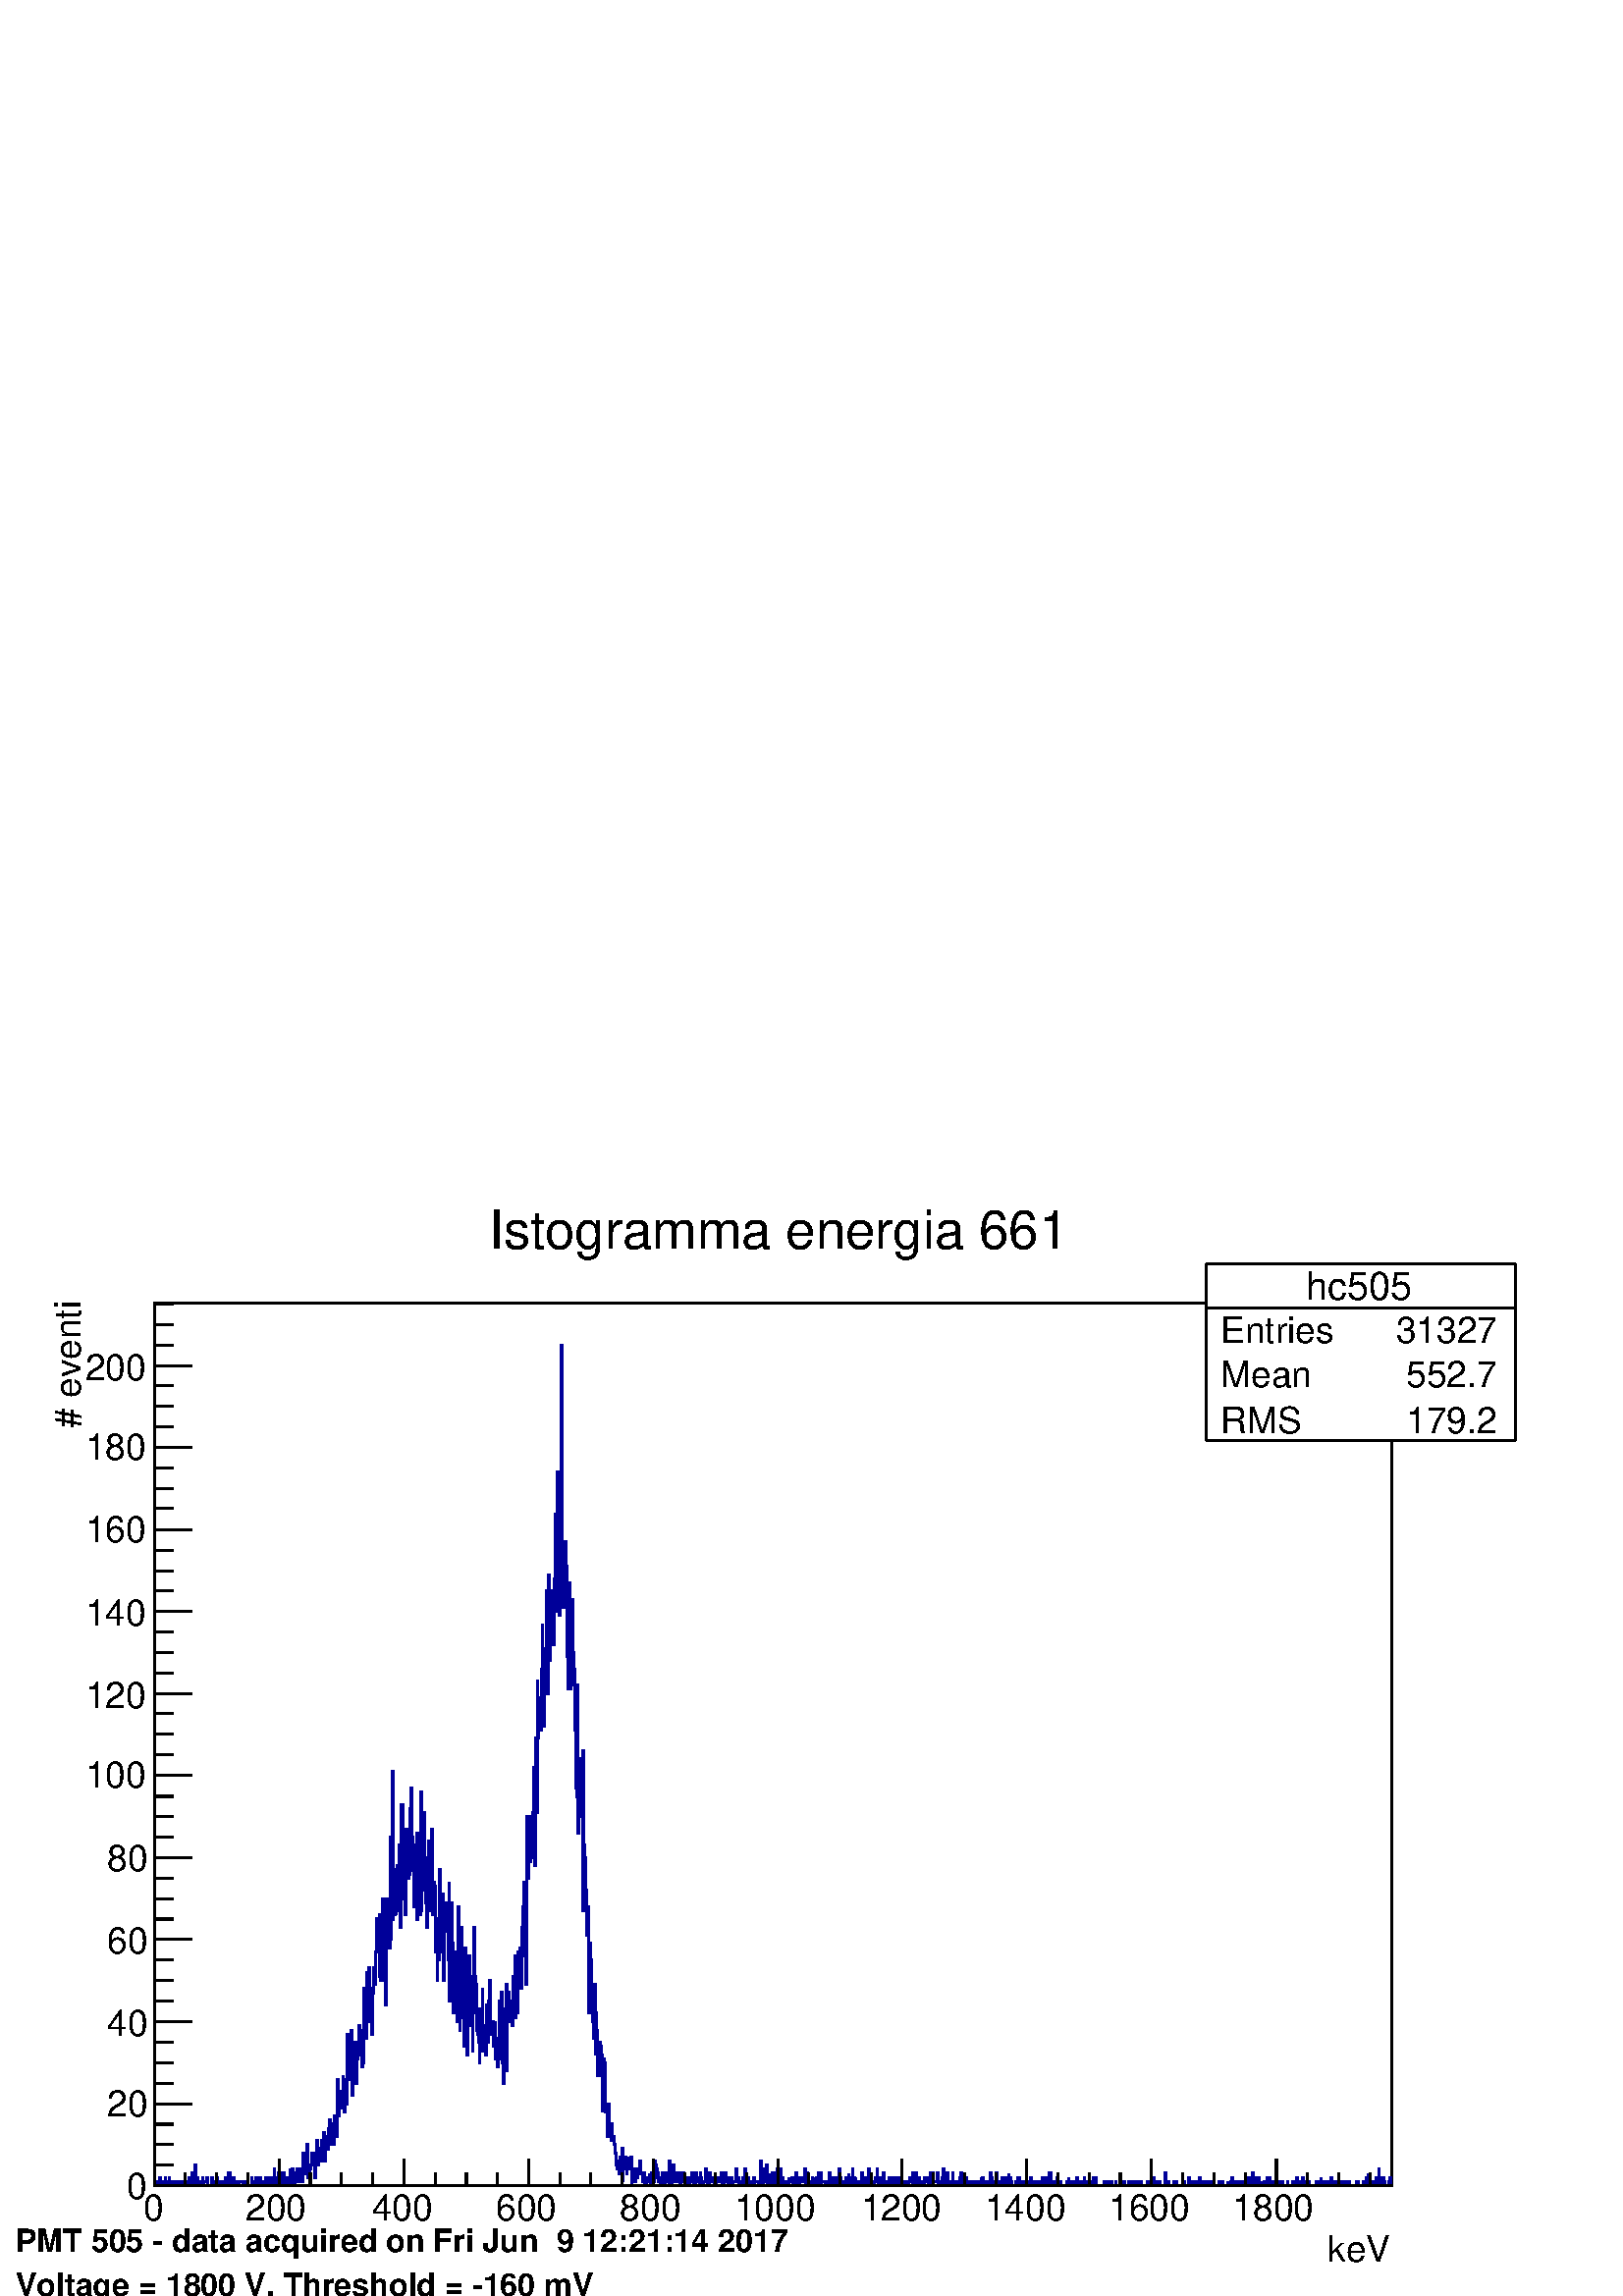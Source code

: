 %!PS-Adobe-2.0 EPSF-2.0
%%BoundingBox:  0 0 567 405
%%EndComments
%%BeginProlog
80 dict begin
/s {stroke} def /l {lineto} def /m {moveto} def /t {translate} def
/r {rotate} def /rl {roll}  def /R {repeat} def
/d {rlineto} def /rm {rmoveto} def /gr {grestore} def /f {eofill} def
/c {setrgbcolor} def /black {0 setgray} def /sd {setdash} def
/cl {closepath} def /sf {scalefont setfont} def /lw {setlinewidth} def
/box {m dup 0 exch d exch 0 d 0 exch neg d cl} def
/NC{systemdict begin initclip end}def/C{NC box clip newpath}def
/bl {box s} def /bf {gsave box gsave f grestore 1 lw [] 0 sd s grestore} def /Y { 0 exch d} def /X { 0 d} def 
/K {{pop pop 0 moveto} exch kshow} bind def
/ita {/ang 15 def gsave [1 0 ang dup sin exch cos div 1 0 0] concat} def 
/mp {newpath /y exch def /x exch def} def
/side {[w .77 mul w .23 mul] .385 w mul sd w 0 l currentpoint t -144 r} def
/mr {mp x y w2 0 360 arc} def /m24 {mr s} def /m20 {mr f} def
/mb {mp x y w2 add m w2 neg 0 d 0 w neg d w 0 d 0 w d cl} def
/mt {mp x y w2 add m w2 neg w neg d w 0 d cl} def
/m21 {mb f} def /m25 {mb s} def /m22 {mt f} def /m26{mt s} def
/m23 {mp x y w2 sub m w2 w d w neg 0 d cl f} def
/m27 {mp x y w2 add m w3 neg w2 neg d w3 w2 neg d w3 w2 d cl s} def
/m28 {mp x w2 sub y w2 sub w3 add m w3 0 d  0 w3 neg d w3 0 d 0 w3 d w3 0 d  0 w3 d w3 neg 0 d 0 w3 d w3 neg 0 d 0 w3 neg d w3 neg 0 d cl s } def
/m29 {mp gsave x w2 sub y w2 add w3 sub m currentpoint t 4 {side} repeat cl fill gr} def
/m30 {mp gsave x w2 sub y w2 add w3 sub m currentpoint t 4 {side} repeat cl s gr} def
/m31 {mp x y w2 sub m 0 w d x w2 sub y m w 0 d x w2 sub y w2 add m w w neg d x w2 sub y w2 sub m w w d s} def
/m32 {mp x y w2 sub m w2 w d w neg 0 d cl s} def
/m33 {mp x y w2 add m w3 neg w2 neg d w3 w2 neg d w3 w2 d cl f} def
/m34 {mp x w2 sub y w2 sub w3 add m w3 0 d  0 w3 neg d w3 0 d 0 w3 d w3 0 d  0 w3 d w3 neg 0 d 0 w3 d w3 neg 0 d 0 w3 neg d w3 neg 0 d cl f } def
/m2 {mp x y w2 sub m 0 w d x w2 sub y m w 0 d s} def
/m5 {mp x w2 sub y w2 sub m w w d x w2 sub y w2 add m w w neg d s} def
/reEncode {exch findfont dup length dict begin {1 index /FID eq  {pop pop} {def} ifelse } forall /Encoding exch def currentdict end dup /FontName get exch definefont pop } def [/Times-Bold /Times-Italic /Times-BoldItalic /Helvetica /Helvetica-Oblique
 /Helvetica-Bold /Helvetica-BoldOblique /Courier /Courier-Oblique /Courier-Bold /Courier-BoldOblique /Times-Roman /AvantGarde-Book /AvantGarde-BookOblique /AvantGarde-Demi /AvantGarde-DemiOblique /Bookman-Demi /Bookman-DemiItalic /Bookman-Light
 /Bookman-LightItalic /Helvetica-Narrow /Helvetica-Narrow-Bold /Helvetica-Narrow-BoldOblique /Helvetica-Narrow-Oblique /NewCenturySchlbk-Roman /NewCenturySchlbk-Bold /NewCenturySchlbk-BoldItalic /NewCenturySchlbk-Italic /Palatino-Bold
 /Palatino-BoldItalic /Palatino-Italic /Palatino-Roman ] {ISOLatin1Encoding reEncode } forall
%%EndProlog
%%BeginSetup
%%EndSetup
newpath  gsave  .25 .25 scale  gsave  0 0 t black[  ] 0 sd 3 lw 1 1 1 c 2268 1619 0 0 bf black 1 1 1 c 1814 1295 227 162 bf black 1814 1295 227 162 bl 0 0 0.6 c 1 1 1 c black 0 0 0.6 c 227 168 m 1 X -6 Y 1 X 6 Y -6 Y 3 X 6 Y 2 X 6 Y 1 X -6 Y 2 X -6 Y
 2 X 6 Y -6 Y 2 X 6 Y 1 X 6 Y 1 X -12 Y 3 X 6 Y 1 X -6 Y 1 X 12 Y 1 X -12 Y 2 X 6 Y 1 X -6 Y 5 X 6 Y 2 X -6 Y 3 X 6 Y 2 X -6 Y 4 X 6 Y 2 X -6 Y 2 X 6 Y 1 X -6 Y 1 X 6 Y 3 X 6 Y 1 X -12 Y 12 Y 1 X -12 Y 2 X 6 Y 1 X 12 Y 1 X -6 Y 1 X -12 Y 2 X 30 Y 1 X
 -30 Y 1 X 6 Y 1 X 6 Y 1 X -6 Y 1 X -6 Y 5 X 6 Y 1 X 6 Y 1 X -12 Y 1 X 6 Y 4 X 6 Y 1 X -12 Y 6 X 12 Y 1 X -12 Y 2 X 6 Y 1 X -6 Y 1 X 6 Y 1 X -6 Y 1 X 12 Y -12 Y 1 X 12 Y 1 X -12 Y 5 X 6 Y 1 X -6 Y 2 X 6 Y 1 X -6 Y 2 X 12 Y 1 X -6 Y 3 X -6 Y 1 X 18 Y
 2 X -18 Y 6 Y 1 X -6 Y 1 X 12 Y 1 X -12 Y 2 X 12 Y 2 X -12 Y 3 X 6 Y 1 X -6 Y 2 X 6 Y 6 X -6 Y 1 X 6 Y 3 X -6 Y 2 X 6 Y 1 X -6 Y 6 X 12 Y 1 X -6 Y 1 X -6 Y 4 X 12 Y 1 X -6 Y 1 X -6 Y 1 X 6 Y 1 X -6 Y 1 X 12 Y 2 X -6 Y 1 X -6 Y 3 X 6 Y 1 X -6 Y 1 X 6
 Y 2 X 6 Y 3 X -12 Y 1 X 6 Y 1 X -6 Y 1 X 12 Y 4 X -12 Y 1 X 6 Y 1 X 18 Y 1 X -12 Y 1 X -6 Y 1 X -6 Y 1 X 12 Y 1 X -12 Y 1 X 12 Y 1 X 6 Y 1 X -12 Y 1 X -6 Y 3 X 18 Y 1 X -12 Y 1 X 12 Y 1 X -6 Y 1 X -12 Y 1 X 12 Y 1 X -6 Y 1 X -6 Y 1 X 12 Y 2 X -12 Y
 1 X 24 Y -6 Y 2 X -6 Y 1 X -6 Y 1 X 18 Y 1 X -24 Y 1 X 6 Y 1 X -6 Y 1 X 6 Y 1 X 12 Y 1 X -12 Y 1 X 18 Y 1 X -18 Y 1 X 12 Y 1 X 6 Y 2 X -6 Y 1 X 6 Y 1 X -18 Y 1 X 42 Y 1 X -30 Y 1 X 30 Y 1 X -30 Y 1 X 18 Y 1 X -18 Y 1 X 42 Y 1 X -48 Y 1 X 6 Y 1 X 6 Y
 1 X -6 Y 12 Y 1 X -6 Y 1 X 6 Y 1 X 18 Y 1 X -6 Y 1 X 6 Y 1 X -6 Y 1 X -6 Y 1 X -24 Y 1 X 24 Y 1 X 12 Y 1 X 18 Y 1 X -36 Y 1 X 18 Y 1 X 6 Y 1 X -18 Y 1 X 18 Y 1 X -18 Y 1 X 30 Y 1 X -6 Y 1 X -24 Y 1 X 42 Y 1 X -42 Y 1 X 18 Y 1 X 18 Y 1 X -18 Y 1 X 18
 Y 1 X -18 Y 1 X 30 Y 1 X -12 Y 24 Y 2 X -24 Y 1 X -12 Y 1 X 12 Y 1 X 18 Y 1 X -30 Y 1 X 42 Y 1 X -30 Y 2 X 12 Y -6 Y 1 X -6 Y 1 X 84 Y 1 X -54 Y 1 X 12 Y 1 X 18 Y 1 X -6 Y 1 X -12 Y 1 X 24 Y 1 X -6 Y 1 X 30 Y -30 Y 1 X 24 Y 1 X -48 Y 1 X 12 Y 3 X
 102 Y 1 X -60 Y 1 X -6 Y 1 X 6 Y 1 X 36 Y 1 X 18 Y 1 X 12 Y 1 X -96 Y 2 X 24 Y 1 X 48 Y 1 X -6 Y 1 X 12 Y 1 X -60 Y 1 X 54 Y 1 X -18 Y 1 X 6 Y 1 X 43 Y 1 X -13 Y 1 X -30 Y 1 X 36 Y 1 X -6 Y 1 X -48 Y 1 X 30 Y -24 Y 1 X 109 Y 1 X -12 Y 1 X -49 Y 2 X
 -12 Y 1 X 97 Y 1 X -12 Y 1 X -36 Y 1 X 54 Y 1 X -78 Y 1 X 36 Y 1 X -18 Y 1 X -37 Y 1 X 67 Y 1 X -6 Y 1 X 36 Y 1 X -18 Y 1 X -6 Y 1 X 48 Y 1 X 18 Y 1 X 30 Y 1 X -18 Y 1 X -18 Y 1 X -48 Y 1 X 90 Y 1 X -96 Y 1 X 30 Y 1 X -30 Y 1 X 120 Y 1 X -66 Y 2 X
 36 Y 1 X -126 Y 1 X 96 Y 1 X 60 Y 1 X -48 Y 1 X 42 Y 2 X -66 Y 1 X 162 Y 1 X -150 Y 1 X 66 Y 1 X -36 Y 1 X 217 Y 1 X -145 Y 1 X -6 Y 1 X -60 Y 1 X 36 Y 1 X -36 Y 24 Y 1 X 48 Y 1 X -66 Y 1 X 60 Y 1 X 36 Y 1 X -60 Y 1 X -60 Y 1 X 180 Y 1 X -102 Y 1 X
 102 Y 1 X -120 Y 1 X -18 Y 1 X 6 Y 1 X -30 Y 1 X 108 Y 1 X 18 Y 1 X -48 Y 1 X -24 Y 1 X 66 Y 1 X 6 Y -66 Y 1 X 96 Y 1 X -78 Y 1 X 108 Y 1 X -102 Y 1 X 30 Y 1 X -48 Y 1 X -54 Y 1 X 90 Y 2 X -72 Y 24 Y 1 X 66 Y 1 X -126 Y 1 X 48 Y 1 X 6 Y 1 X 60 Y 1 X
 -108 Y 1 X 180 Y 1 X -174 Y 1 X 102 Y 1 X 12 Y 1 X -60 Y 1 X 90 Y 1 X -114 Y 1 X 48 Y 1 X -66 Y 1 X -36 Y 1 X 42 Y 1 X 84 Y 1 X -102 Y 1 X 36 Y -18 Y 1 X 24 Y 1 X -18 Y 1 X 96 Y 1 X -90 Y 1 X -36 Y 1 X 48 Y 1 X -6 Y 1 X -96 Y 1 X 48 Y -12 Y 1 X -12
 Y 1 X -66 Y 1 X 60 Y 1 X 30 Y 1 X -60 Y 1 X 132 Y 1 X -60 Y 1 X -60 Y 1 X 60 Y 1 X -6 Y 30 Y 1 X -126 Y 1 X 60 Y 1 X 18 Y 1 X -6 Y 1 X 42 Y 1 X -18 Y 1 X -12 Y 1 X -54 Y 1 X 48 Y 1 X 66 Y -174 Y 1 X 6 Y 1 X 138 Y 2 X -90 Y 1 X 30 Y 1 X -102 Y 1 X 90
 Y 1 X -18 Y 1 X -66 Y 1 X 78 Y -12 Y 1 X -84 Y 1 X 96 Y 1 X 72 Y 1 X -90 Y 1 X -91 Y 1 X 61 Y 1 X 90 Y 1 X -132 Y 1 X 90 Y 1 X -6 Y 1 X 6 Y 1 X -133 Y 1 X 145 Y 1 X -96 Y 1 X 48 Y 1 X -109 Y 1 X 121 Y 1 X -48 Y 1 X 72 Y 1 X -54 Y 1 X -48 Y 1 X 12 Y
 1 X 60 Y 1 X -109 Y 1 X 55 Y 1 X 126 Y 1 X -72 Y 1 X -42 Y 1 X -12 Y 42 Y 1 X -67 Y 1 X 7 Y 1 X -13 Y 1 X -12 Y 1 X -30 Y 1 X 79 Y 1 X -37 Y 2 X 13 Y 1 X 54 Y -91 Y 1 X 12 Y 1 X -6 Y 1 X 31 Y 1 X -43 Y 1 X 73 Y 1 X -18 Y 1 X -6 Y 1 X -31 Y 1 X 61 Y
 1 X -6 Y 36 Y 1 X -73 Y 1 X -6 Y 1 X 13 Y 1 X 6 Y 1 X -6 Y 1 X -31 Y 1 X 24 Y 1 X -30 Y 1 X 43 Y -55 Y 1 X 24 Y 1 X 6 Y 1 X -42 Y 1 X 42 Y 1 X 43 Y 1 X 12 Y 1 X -85 Y 1 X 97 Y 1 X -79 Y 1 X 12 Y -36 Y 1 X -30 Y 1 X 24 Y 1 X 30 Y 1 X 55 Y 1 X -91 Y 1
 X 127 Y 1 X -42 Y 1 X -12 Y 1 X 42 Y 1 X -30 Y 1 X -6 Y 1 X 24 Y 1 X -24 Y 1 X -12 Y 1 X 48 Y 1 X 24 Y 1 X -30 Y 1 X -30 Y 1 X 90 Y 1 X -84 Y 1 X 60 Y 1 X -60 Y 1 X 90 Y 1 X -24 Y 1 X -30 Y 1 X 60 Y 1 X -60 Y 1 X 54 Y 1 X 36 Y 1 X 30 Y 1 X 36 Y 1 X
 -108 Y 1 X 48 Y 1 X -90 Y 1 X 102 Y 1 X 144 Y 1 X -6 Y 1 X -84 Y 1 X 84 Y 1 X -60 Y 1 X 12 Y 1 X 54 Y 1 X -60 Y 1 X 66 Y 1 X -48 Y 1 X 115 Y 1 X -145 Y 1 X 187 Y 1 X -61 Y 61 Y 1 X -109 Y 1 X 193 Y 1 X -84 Y 1 X 60 Y 1 X -30 Y 1 X 24 Y 1 X -42 Y 1 X
 90 Y 1 X -72 Y 1 X 138 Y -84 Y 1 X -66 Y 1 X 30 Y 1 X 60 Y 1 X 24 Y 1 X 84 Y 1 X -114 Y 1 X -36 Y 1 X 174 Y 1 X -120 Y 54 Y 1 X -60 Y 1 X 102 Y 1 X -42 Y 1 X -24 Y 1 X 42 Y 1 X 24 Y 1 X -78 Y 1 X 96 Y 1 X -48 Y 1 X 145 Y -85 Y 1 X -6 Y 1 X 151 Y 2 X
 -199 Y 1 X -12 Y 1 X 151 Y 1 X -79 Y 1 X 325 Y 1 X -319 Y 1 X 61 Y -49 Y 1 X -78 Y 2 X 36 Y 1 X 60 Y 1 X -42 Y 1 X 6 Y 1 X -132 Y 1 X -48 Y 1 X 108 Y 1 X 48 Y 1 X -48 Y 1 X -108 Y 1 X 132 Y 2 X -78 Y 1 X -48 Y 1 X 24 Y 1 X -90 Y 1 X 60 Y -84 Y 1 X
 -61 Y 1 X -12 Y 1 X 163 Y 1 X -217 Y 1 X 24 Y 1 X 30 Y 1 X -12 Y 1 X 67 Y 1 X -61 Y 1 X 73 Y -235 Y 1 X 235 Y 1 X -235 Y 1 X 96 Y 1 X -18 Y 1 X -72 Y 1 X 24 Y 1 X -66 Y 1 X 42 Y 1 X -90 Y 1 X -66 Y 1 X 102 Y 1 X -42 Y 1 X 18 Y 1 X -42 Y 1 X -48 Y 1
 X 54 Y 1 X -79 Y 1 X 79 Y 1 X -12 Y 1 X -91 Y 61 Y 1 X -25 Y 1 X -24 Y 1 X -42 Y 2 X 48 Y 1 X -18 Y 1 X 12 Y 1 X -30 Y 1 X 18 Y 1 X -84 Y 42 Y 1 X 36 Y 1 X -6 Y 1 X -42 Y 1 X -30 Y 1 X 12 Y 1 X -24 Y 1 X -24 Y 1 X 48 Y 1 X -36 Y 36 Y 1 X -30 Y 1 X
 -12 Y 1 X -12 Y 1 X 24 Y 1 X -18 Y 2 X -6 Y 1 X -6 Y 1 X -12 Y 1 X -12 Y 1 X -6 Y 1 X -6 Y 1 X 12 Y 2 X -18 Y 1 X 24 Y 1 X -18 Y 2 X 30 Y 1 X -48 Y 12 Y 1 X 12 Y 1 X -6 Y 2 X 18 Y 1 X -6 Y 1 X -18 Y 1 X 6 Y 2 X 12 Y 1 X 6 Y -18 Y 1 X 6 Y 1 X 12 Y 1
 X -42 Y 1 X 18 Y 1 X 6 Y 2 X -6 Y 1 X -12 Y 1 X 6 Y 1 X 12 Y 1 X -12 Y 1 X 12 Y 3 X 12 Y 1 X -18 Y 3 X -12 Y 1 X 12 Y 2 X -18 Y 1 X 12 Y 1 X -12 Y 1 X 6 Y 1 X 6 Y 3 X 6 Y -6 Y 1 X -6 Y 1 X -6 Y 1 X 18 Y 1 X -6 Y 2 X -6 Y 1 X 12 Y 1 X 18 Y 1 X -6 Y 1
 X -18 Y 12 Y 2 X -12 Y 1 X 6 Y 1 X -12 Y 1 X 6 Y 1 X -12 Y 1 X 6 Y 2 X 12 Y 1 X -18 Y 1 X 18 Y 1 X -12 Y 1 X -6 Y 1 X 18 Y 1 X -12 Y 3 X 6 Y 1 X -12 Y 1 X 36 Y 1 X -30 Y 1 X -6 Y 1 X 24 Y 1 X -18 Y 1 X 24 Y 1 X -12 Y 1 X -12 Y 1 X 6 Y 1 X -6 Y 2 X
 12 Y 1 X -12 Y 1 X 12 Y 2 X -18 Y 1 X 6 Y 2 X 12 Y 1 X -12 Y 6 Y 1 X 6 Y 1 X -6 Y 1 X -6 Y 1 X -6 Y 1 X 12 Y 1 X -6 Y 3 X -6 Y 1 X 12 Y 3 X 6 Y 1 X -12 Y 1 X 6 Y 1 X -12 Y 1 X 18 Y 1 X -6 Y 1 X -12 Y 12 Y 1 X 6 Y 1 X -6 Y 2 X -6 Y 2 X -6 Y 1 X 18 Y
 1 X -6 Y 1 X -12 Y 1 X 6 Y -6 Y 2 X 6 Y 2 X 18 Y 2 X -18 Y 1 X -6 Y 1 X 18 Y 2 X -18 Y 1 X 18 Y 1 X -6 Y 2 X -6 Y 2 X 6 Y 1 X -6 Y 1 X -6 Y 1 X 6 Y 1 X -6 Y 1 X 12 Y 2 X -6 Y 1 X 6 Y 2 X -6 Y 2 X 12 Y 1 X -18 Y 12 Y 1 X 6 Y 1 X -18 Y 1 X 12 Y 1 X -6
 Y 1 X 12 Y 1 X -12 Y 3 X -6 Y 1 X 12 Y 2 X -6 Y 1 X 6 Y 1 X -12 Y 2 X 6 Y 4 X 18 Y 1 X -18 Y 2 X 6 Y 1 X -6 Y 1 X -6 Y 1 X 6 Y 2 X -6 Y 2 X 12 Y 1 X -12 Y 1 X 6 Y 1 X 18 Y 1 X -12 Y 1 X -12 Y 3 X 12 Y 1 X -6 Y 3 X -6 Y 3 X 6 Y 1 X 6 Y 1 X -12 Y 1 X
 6 Y 6 X -6 Y 1 X 6 Y 1 X 30 Y 1 X -30 Y 1 X 6 Y 1 X -12 Y 12 Y 1 X -12 Y 1 X 24 Y 2 X -18 Y 1 X 6 Y 1 X 18 Y 1 X -30 Y 1 X 6 Y 2 X 12 Y -12 Y 1 X -6 Y 1 X 12 Y 1 X -12 Y 1 X 6 Y 1 X 12 Y 2 X -18 Y 1 X 12 Y 1 X -12 Y 18 Y 1 X -18 Y 2 X 24 Y 1 X -18 Y
 1 X -6 Y 1 X 12 Y 1 X 12 Y 1 X -18 Y 1 X -6 Y 2 X 12 Y 1 X -6 Y 4 X -6 Y 1 X 6 Y 2 X -6 Y 1 X 12 Y -6 Y 4 X 6 Y 2 X -12 Y 1 X 12 Y 1 X -6 Y 2 X -6 Y 18 Y 1 X -18 Y 2 X 6 Y 2 X -6 Y 1 X 12 Y 1 X -6 Y 3 X 6 Y 1 X -6 Y 1 X 6 Y 1 X 12 Y 1 X -18 Y 1 X -6
 Y 1 X 18 Y 1 X -12 Y 1 X 6 Y 1 X -12 Y 1 X 6 Y 1 X -6 Y 1 X 6 Y 2 X 6 Y 1 X -12 Y 2 X 6 Y 1 X -6 Y 1 X 12 Y -6 Y 2 X 6 Y 1 X -12 Y 1 X 6 Y 1 X 12 Y 1 X -18 Y 1 X 18 Y 1 X -18 Y 1 X 6 Y 5 X -6 Y 3 X 6 Y 2 X -6 Y 1 X 18 Y 1 X -12 Y 2 X -6 Y 1 X 6 Y 1
 X -6 Y 1 X 12 Y 2 X -12 Y 1 X 12 Y 1 X -6 Y 2 X 6 Y 1 X -12 Y 1 X 6 Y 1 X 18 Y 1 X -12 Y 1 X -12 Y 2 X 6 Y -6 Y 3 X 6 Y 2 X -6 Y 1 X 12 Y 1 X -12 Y 2 X 6 Y 1 X 12 Y -18 Y 2 X 6 Y 1 X 6 Y 1 X -6 Y 1 X 18 Y 1 X -24 Y 1 X 6 Y 1 X 6 Y 1 X -12 Y 1 X 12 Y
 -12 Y 1 X 6 Y 1 X -6 Y 1 X 6 Y 1 X -6 Y 1 X 6 Y 1 X -6 Y 3 X 18 Y 1 X -18 Y 1 X 6 Y 1 X -6 Y 3 X 12 Y 1 X -12 Y 1 X 6 Y 2 X 18 Y 1 X -12 Y 1 X -12 Y 1 X 12 Y 1 X -12 Y 1 X 6 Y 2 X -6 Y 1 X 6 Y 2 X 6 Y 2 X 12 Y 1 X -18 Y 1 X -6 Y 2 X 12 Y 1 X -6 Y 1
 X -6 Y 1 X 6 Y 1 X -6 Y 6 Y 1 X -6 Y 1 X 18 Y 1 X -12 Y 2 X -6 Y 1 X 6 Y 2 X -6 Y 1 X 6 Y 1 X 6 Y 1 X -12 Y 1 X 12 Y 2 X -12 Y 2 X 6 Y 1 X 6 Y 1 X -6 Y 1 X -6 Y 12 Y 1 X -6 Y 1 X -6 Y 1 X 12 Y 1 X -6 Y 1 X 6 Y 1 X -12 Y 4 X 6 Y 1 X -6 Y 1 X 6 Y 1 X
 -6 Y 4 X 6 Y 3 X -6 Y 6 Y 1 X 6 Y 1 X -6 Y 3 X 12 Y 1 X -18 Y 2 X 6 Y 1 X -6 Y 1 X 18 Y 1 X -12 Y 1 X -6 Y 1 X 12 Y 3 X -6 Y 1 X -6 Y 1 X 6 Y 1 X -6 Y 2 X 6 Y 1 X -6 Y 1 X 12 Y 1 X -6 Y 2 X 6 Y 1 X -6 Y 1 X -6 Y 1 X 6 Y 2 X 6 Y 1 X 6 Y 1 X -18 Y 1 X
 6 Y 1 X 12 Y 1 X -12 Y 6 X 12 Y 1 X -18 Y 4 X 6 Y 2 X 6 Y 1 X 12 Y 1 X -24 Y 1 X 6 Y 1 X 12 Y 1 X -18 Y 2 X 18 Y 1 X -18 Y 2 X 6 Y 2 X -6 Y 1 X 6 Y 2 X 12 Y 1 X -12 Y 1 X -6 Y 3 X 6 Y 1 X -6 Y 2 X 6 Y 1 X -6 Y 1 X 12 Y 1 X -12 Y 1 X 18 Y 1 X -18 Y 1
 X 12 Y -12 Y 3 X 6 Y 1 X 6 Y 1 X -12 Y 1 X 12 Y 1 X -6 Y 2 X -6 Y 6 Y 1 X -6 Y 1 X 6 Y 1 X -6 Y 1 X 6 Y 1 X -6 Y 1 X 6 Y 1 X -6 Y 1 X 6 Y 1 X -6 Y 1 X 6 Y 2 X -6 Y 5 X 6 Y 1 X -6 Y 1 X 6 Y 1 X 6 Y -6 Y 1 X 6 Y 1 X -6 Y 2 X -6 Y 2 X 6 Y 4 X -6 Y 6 Y
 2 X 12 Y 1 X -18 Y 1 X 12 Y 1 X -6 Y 1 X -6 Y 1 X 6 Y 1 X -6 Y 2 X 6 Y 1 X 12 Y 1 X -12 Y 1 X -6 Y 1 X 6 Y 2 X -6 Y 1 X 6 Y 1 X -6 Y 1 X 6 Y -6 Y 1 X 12 Y 1 X -12 Y 1 X 6 Y 2 X 6 Y 1 X -12 Y 1 X 6 Y 1 X -6 Y 1 X 6 Y 1 X 12 Y -12 Y 1 X -6 Y 1 X 12 Y
 1 X -12 Y 1 X 6 Y 1 X -6 Y 6 X 6 Y 1 X -6 Y 2 X 12 Y 2 X -6 Y 2 X -6 Y 2 X 6 Y 1 X -6 Y 2 X 6 Y 3 X -6 Y 2 X 6 Y 1 X -6 Y 6 Y 3 X 6 Y 1 X -12 Y 1 X 6 Y 1 X -6 Y 5 X 6 Y 2 X -6 Y 2 X 6 Y 2 X -6 Y 1 X 6 Y 2 X -6 Y 1 X 12 Y 1 X -12 Y 1 X 6 Y 2 X 6 Y 1
 X -6 Y 1 X -6 Y 2 X 6 Y 1 X -6 Y 18 Y 1 X -18 Y 2 X 18 Y 1 X -12 Y 1 X -6 Y 2 X 6 Y 4 X -6 Y 1 X 12 Y 1 X -12 Y 3 X 6 Y 2 X -6 Y 8 X 6 Y 2 X -6 Y 1 X 12 Y -12 Y 1 X 6 Y 1 X -6 Y 1 X 6 Y 3 X -6 Y 1 X 6 Y 2 X -6 Y 3 X 12 Y 1 X -12 Y 2 X 6 Y 1 X -6 Y 1
 X 6 Y 2 X -6 Y 4 X 12 Y 1 X -6 Y 1 X -6 Y 1 X 6 Y 1 X -6 Y 8 X 6 Y 1 X -6 Y 1 X 12 Y 1 X -6 Y 1 X -6 Y 12 Y 1 X -12 Y 12 X 6 Y 1 X -6 Y 1 X 6 Y 1 X -6 Y 1 X 6 Y 2 X -6 Y 5 X 6 Y 1 X -6 Y 5 X 6 Y 1 X -6 Y 7 X 6 Y 1 X -6 Y 4 X 6 Y 1 X -6 Y 5 X 6 Y -6
 Y 1 X 6 Y 1 X -6 Y 1 X 6 Y 1 X -6 Y 3 X 6 Y 1 X -6 Y 4 X 6 Y 1 X -6 Y 2 X 6 Y 1 X -6 Y 2 X 6 Y 1 X -6 Y 9 X 6 Y 1 X -6 Y 6 Y 1 X -6 Y 1 X 6 Y 1 X -6 Y 4 X 12 Y 2 X -12 Y 4 X 6 Y 1 X -6 Y 2 X 6 Y 1 X -6 Y 8 X 18 Y 1 X -18 Y 3 X 6 Y 1 X -6 Y 8 X 6 Y 2
 X -6 Y 1 X 6 Y 1 X -6 Y 11 X 6 Y 1 X -6 Y 5 X 12 Y 1 X -6 Y 2 X -6 Y 2 X 6 Y 1 X -6 Y 1 X 6 Y 2 X -6 Y 2 X 6 Y 1 X -6 Y 4 X 12 Y 1 X -12 Y 1 X 6 Y 1 X -6 Y 2 X 6 Y 1 X -6 Y 4 X 6 Y 1 X -6 Y 2 X 6 Y -6 Y 2 X 6 Y 2 X -6 Y 3 X 6 Y 1 X -6 Y 8 X 6 Y 1 X
 -6 Y 3 X 6 Y 1 X -6 Y 8 X 6 Y -6 Y 4 X 6 Y 1 X -6 Y 1 X 12 Y 1 X -12 Y 2 X 6 Y 1 X -6 Y 6 Y 2 X -6 Y 1 X 6 Y 1 X -6 Y 1 X 6 Y 1 X -6 Y 2 X 6 Y 1 X -6 Y 1 X 6 Y -6 Y 1 X 6 Y 1 X -6 Y 1 X 6 Y 1 X -6 Y 1 X 6 Y 1 X -6 Y 1 X 6 Y 1 X -6 Y 2 X 12 Y 1 X -12
 Y 1 X 6 Y 1 X -6 Y 1 X 6 Y 1 X -6 Y 1 X 18 Y 1 X -12 Y 1 X -6 Y 2 X 6 Y 1 X 6 Y 1 X -12 Y 1 X 6 Y 1 X -6 Y 1 X 12 Y 1 X -12 Y 3 X 6 Y -6 Y 4 X 6 Y 1 X -6 Y 3 X 12 Y 1 X -12 Y 1 X 6 Y 1 X 6 Y 1 X -12 Y 1 X 6 Y 1 X -6 Y 1 X 6 Y 1 X -6 Y 2 X 6 Y 2 X -6
 Y 4 X 6 Y 1 X -6 Y 2 X 6 Y 3 X -6 Y 1 X 6 Y 1 X -6 Y 6 X 6 Y 1 X -6 Y 7 X 6 Y 1 X -6 Y 5 X 12 Y 1 X -12 Y 2 X 6 Y 1 X -6 Y 2 X 6 Y 1 X -6 Y 6 Y 1 X 6 Y 1 X -12 Y 5 X 6 Y 1 X -6 Y 2 X 6 Y 1 X -6 Y 10 X 6 Y 1 X -6 Y 3 X 6 Y 1 X -6 Y 3 X 12 Y -6 Y 1 X
 -6 Y 1 X 6 Y 1 X -6 Y 3 X 6 Y 1 X -6 Y 4 X 6 Y 1 X -6 Y 2 X 12 Y 1 X -12 Y 2 X 6 Y 1 X -6 Y 5 X 6 Y 1 X -6 Y 1 X 6 Y 1 X -6 Y 1 X 6 Y 1 X -6 Y 2 X 6 Y 1 X -6 Y 2 X 6 Y 4 X -6 Y 2 X 6 Y 2 X -6 Y 10 X 6 Y 1 X -6 Y 1 X 6 Y 1 X -6 Y 7 X 6 Y 2 X -6 Y 3 X
 12 Y 1 X -6 Y 1 X 12 Y -18 Y 8 X 6 Y 1 X -6 Y 3 X 12 Y 1 X -6 Y 2 X -6 Y 1 X 24 Y 1 X -24 Y 1 X 6 Y 1 X 6 Y 1 X -12 Y 6 Y 1 X -6 Y 1 X 12 Y 1 X -12 Y 1 X 6 Y 1 X -6 Y 6 X 6 Y 1 X 6 Y 1 X -12 Y 2 X s black 227 162 m 1814 X s
 gsave  2268 1619 0 0 C 1946.81 49.918 t 0 r /Helvetica findfont 53.484 sf 0 0 m (keV) show NC gr  227 201 m -39 Y s 272 181 m -19 Y s 318 181 m -19 Y s 364 181 m -19 Y s 410 201 m -39 Y s 455 181 m -19 Y s 501 181 m -19 Y s 547 181 m -19 Y s 592
 201 m -39 Y s 638 181 m -19 Y s 684 181 m -19 Y s 729 181 m -19 Y s 775 201 m -39 Y s 821 181 m -19 Y s 866 181 m -19 Y s 912 181 m -19 Y s 958 201 m -39 Y s 1004 181 m -19 Y s 1049 181 m -19 Y s 1095 181 m -19 Y s 1141 201 m -39 Y s 1186 181 m -19
 Y s 1232 181 m -19 Y s 1278 181 m -19 Y s 1323 201 m -39 Y s 1369 181 m -19 Y s 1415 181 m -19 Y s 1461 181 m -19 Y s 1506 201 m -39 Y s 1552 181 m -19 Y s 1598 181 m -19 Y s 1643 181 m -19 Y s 1689 201 m -39 Y s 1735 181 m -19 Y s 1780 181 m -19 Y
 s 1826 181 m -19 Y s 1872 201 m -39 Y s 1872 201 m -39 Y s 1917 181 m -19 Y s 1963 181 m -19 Y s 2009 181 m -19 Y s
 gsave  2268 1619 0 0 C 210.37 110.533 t 0 r /Helvetica findfont 53.484 sf 0 0 m (0) show NC gr 
 gsave  2268 1619 0 0 C 360.125 110.533 t 0 r /Helvetica findfont 53.484 sf 0 0 m (200) show NC gr 
 gsave  2268 1619 0 0 C 545.536 110.533 t 0 r /Helvetica findfont 53.484 sf 0 0 m (400) show NC gr 
 gsave  2268 1619 0 0 C 727.381 110.533 t 0 r /Helvetica findfont 53.484 sf 0 0 m (600) show NC gr 
 gsave  2268 1619 0 0 C 909.226 110.533 t 0 r /Helvetica findfont 53.484 sf 0 0 m (800) show NC gr 
 gsave  2268 1619 0 0 C 1076.81 110.533 t 0 r /Helvetica findfont 53.484 sf 0 0 m (1000) show NC gr 
 gsave  2268 1619 0 0 C 1262.22 110.533 t 0 r /Helvetica findfont 53.484 sf 0 0 m (1200) show NC gr 
 gsave  2268 1619 0 0 C 1444.06 110.533 t 0 r /Helvetica findfont 53.484 sf 0 0 m (1400) show NC gr 
 gsave  2268 1619 0 0 C 1625.91 110.533 t 0 r /Helvetica findfont 53.484 sf 0 0 m (1600) show NC gr 
 gsave  2268 1619 0 0 C 1807.76 110.533 t 0 r /Helvetica findfont 53.484 sf 0 0 m (1800) show NC gr  227 162 m 1295 Y s
 gsave  2268 1619 0 0 C 117.665 1272.92 t 90 r /Helvetica findfont 53.484 sf 0 0 m (# eventi) show NC gr  281 162 m -54 X s 254 192 m -27 X s 254 222 m -27 X s 254 252 m -27 X s 281 282 m -54 X s 254 312 m -27 X s 254 342 m -27 X s 254 372 m -27 X s
 281 403 m -54 X s 254 433 m -27 X s 254 463 m -27 X s 254 493 m -27 X s 281 523 m -54 X s 254 553 m -27 X s 254 583 m -27 X s 254 613 m -27 X s 281 643 m -54 X s 254 673 m -27 X s 254 703 m -27 X s 254 733 m -27 X s 281 764 m -54 X s 254 794 m -27 X
 s 254 824 m -27 X s 254 854 m -27 X s 281 884 m -54 X s 254 914 m -27 X s 254 944 m -27 X s 254 974 m -27 X s 281 1004 m -54 X s 254 1034 m -27 X s 254 1064 m -27 X s 254 1094 m -27 X s 281 1124 m -54 X s 254 1155 m -27 X s 254 1185 m -27 X s 254
 1215 m -27 X s 281 1245 m -54 X s 254 1275 m -27 X s 254 1305 m -27 X s 254 1335 m -27 X s 281 1365 m -54 X s 281 1365 m -54 X s 254 1395 m -27 X s 254 1425 m -27 X s 254 1455 m -27 X s
 gsave  2268 1619 0 0 C 185.411 142.624 t 0 r /Helvetica findfont 53.484 sf 0 0 m (0) show NC gr 
 gsave  2268 1619 0 0 C 156.886 263.854 t 0 r /Helvetica findfont 53.484 sf 0 0 m (20) show NC gr 
 gsave  2268 1619 0 0 C 156.886 381.518 t 0 r /Helvetica findfont 53.484 sf 0 0 m (40) show NC gr 
 gsave  2268 1619 0 0 C 156.886 502.748 t 0 r /Helvetica findfont 53.484 sf 0 0 m (60) show NC gr 
 gsave  2268 1619 0 0 C 156.886 623.979 t 0 r /Helvetica findfont 53.484 sf 0 0 m (80) show NC gr 
 gsave  2268 1619 0 0 C 124.796 745.209 t 0 r /Helvetica findfont 53.484 sf 0 0 m (100) show NC gr 
 gsave  2268 1619 0 0 C 124.796 862.873 t 0 r /Helvetica findfont 53.484 sf 0 0 m (120) show NC gr 
 gsave  2268 1619 0 0 C 124.796 984.103 t 0 r /Helvetica findfont 53.484 sf 0 0 m (140) show NC gr 
 gsave  2268 1619 0 0 C 124.796 1105.33 t 0 r /Helvetica findfont 53.484 sf 0 0 m (160) show NC gr 
 gsave  2268 1619 0 0 C 124.796 1226.56 t 0 r /Helvetica findfont 53.484 sf 0 0 m (180) show NC gr 
 gsave  2268 1619 0 0 C 124.796 1344.23 t 0 r /Helvetica findfont 53.484 sf 0 0 m (200) show NC gr  1 1 1 c black
 gsave  2268 1619 0 0 C 716.684 1536.77 t 0 r /Helvetica findfont 78.443 sf 0 0 m (Istogramma energia 661) show NC gr  1 1 1 c 453 259 1769 1255 bf black 1769 1255 m 453 X s 2222 1255 m 259 Y s 2222 1514 m -453 X s 1769 1514 m -259 Y s 1 1 1 c black
 gsave  2268 1619 0 0 C 1914.72 1461.89 t 0 r /Helvetica findfont 57.05 sf 0 0 m (hc505) show NC gr  1769 1449 m 453 X s
 gsave  2268 1619 0 0 C 1789.93 1397.71 t 0 r /Helvetica findfont 53.484 sf 0 0 m (Entries ) show NC gr 
 gsave  2268 1619 0 0 C 2032.39 1397.71 t 0 r /Helvetica findfont 53.484 sf 0 0 m ( 31327) show NC gr 
 gsave  2268 1619 0 0 C 1789.93 1333.53 t 0 r /Helvetica findfont 53.484 sf 0 0 m (Mean  ) show NC gr 
 gsave  2268 1619 0 0 C 2032.39 1333.53 t 0 r /Helvetica findfont 53.484 sf 0 0 m (  552.7) show NC gr 
 gsave  2268 1619 0 0 C 1789.93 1265.79 t 0 r /Helvetica findfont 53.484 sf 0 0 m (RMS   ) show NC gr 
 gsave  2268 1619 0 0 C 2032.39 1265.79 t 0 r /Helvetica findfont 53.484 sf 0 0 m (  179.2) show NC gr 
 gsave  2268 1619 0 0 C 22.677 64.751 t 0 r /Helvetica-Bold findfont 46.353 sf 0 0 m (PMT 505 \255 data acquired on Fri Jun  9 12:21:14 2017 ) show NC gr 
 gsave  2268 1619 0 0 C 22.677 0 t 0 r /Helvetica-Bold findfont 46.353 sf 0 0 m (Voltage = 1800 V, Threshold = \255160 mV) show NC gr  1 1 1 c black
 gsave  2268 1619 0 0 C 716.684 1536.77 t 0 r /Helvetica findfont 78.443 sf 0 0 m (Istogramma energia 661) show NC gr 
 gr  gr showpage
end
%%EOF
